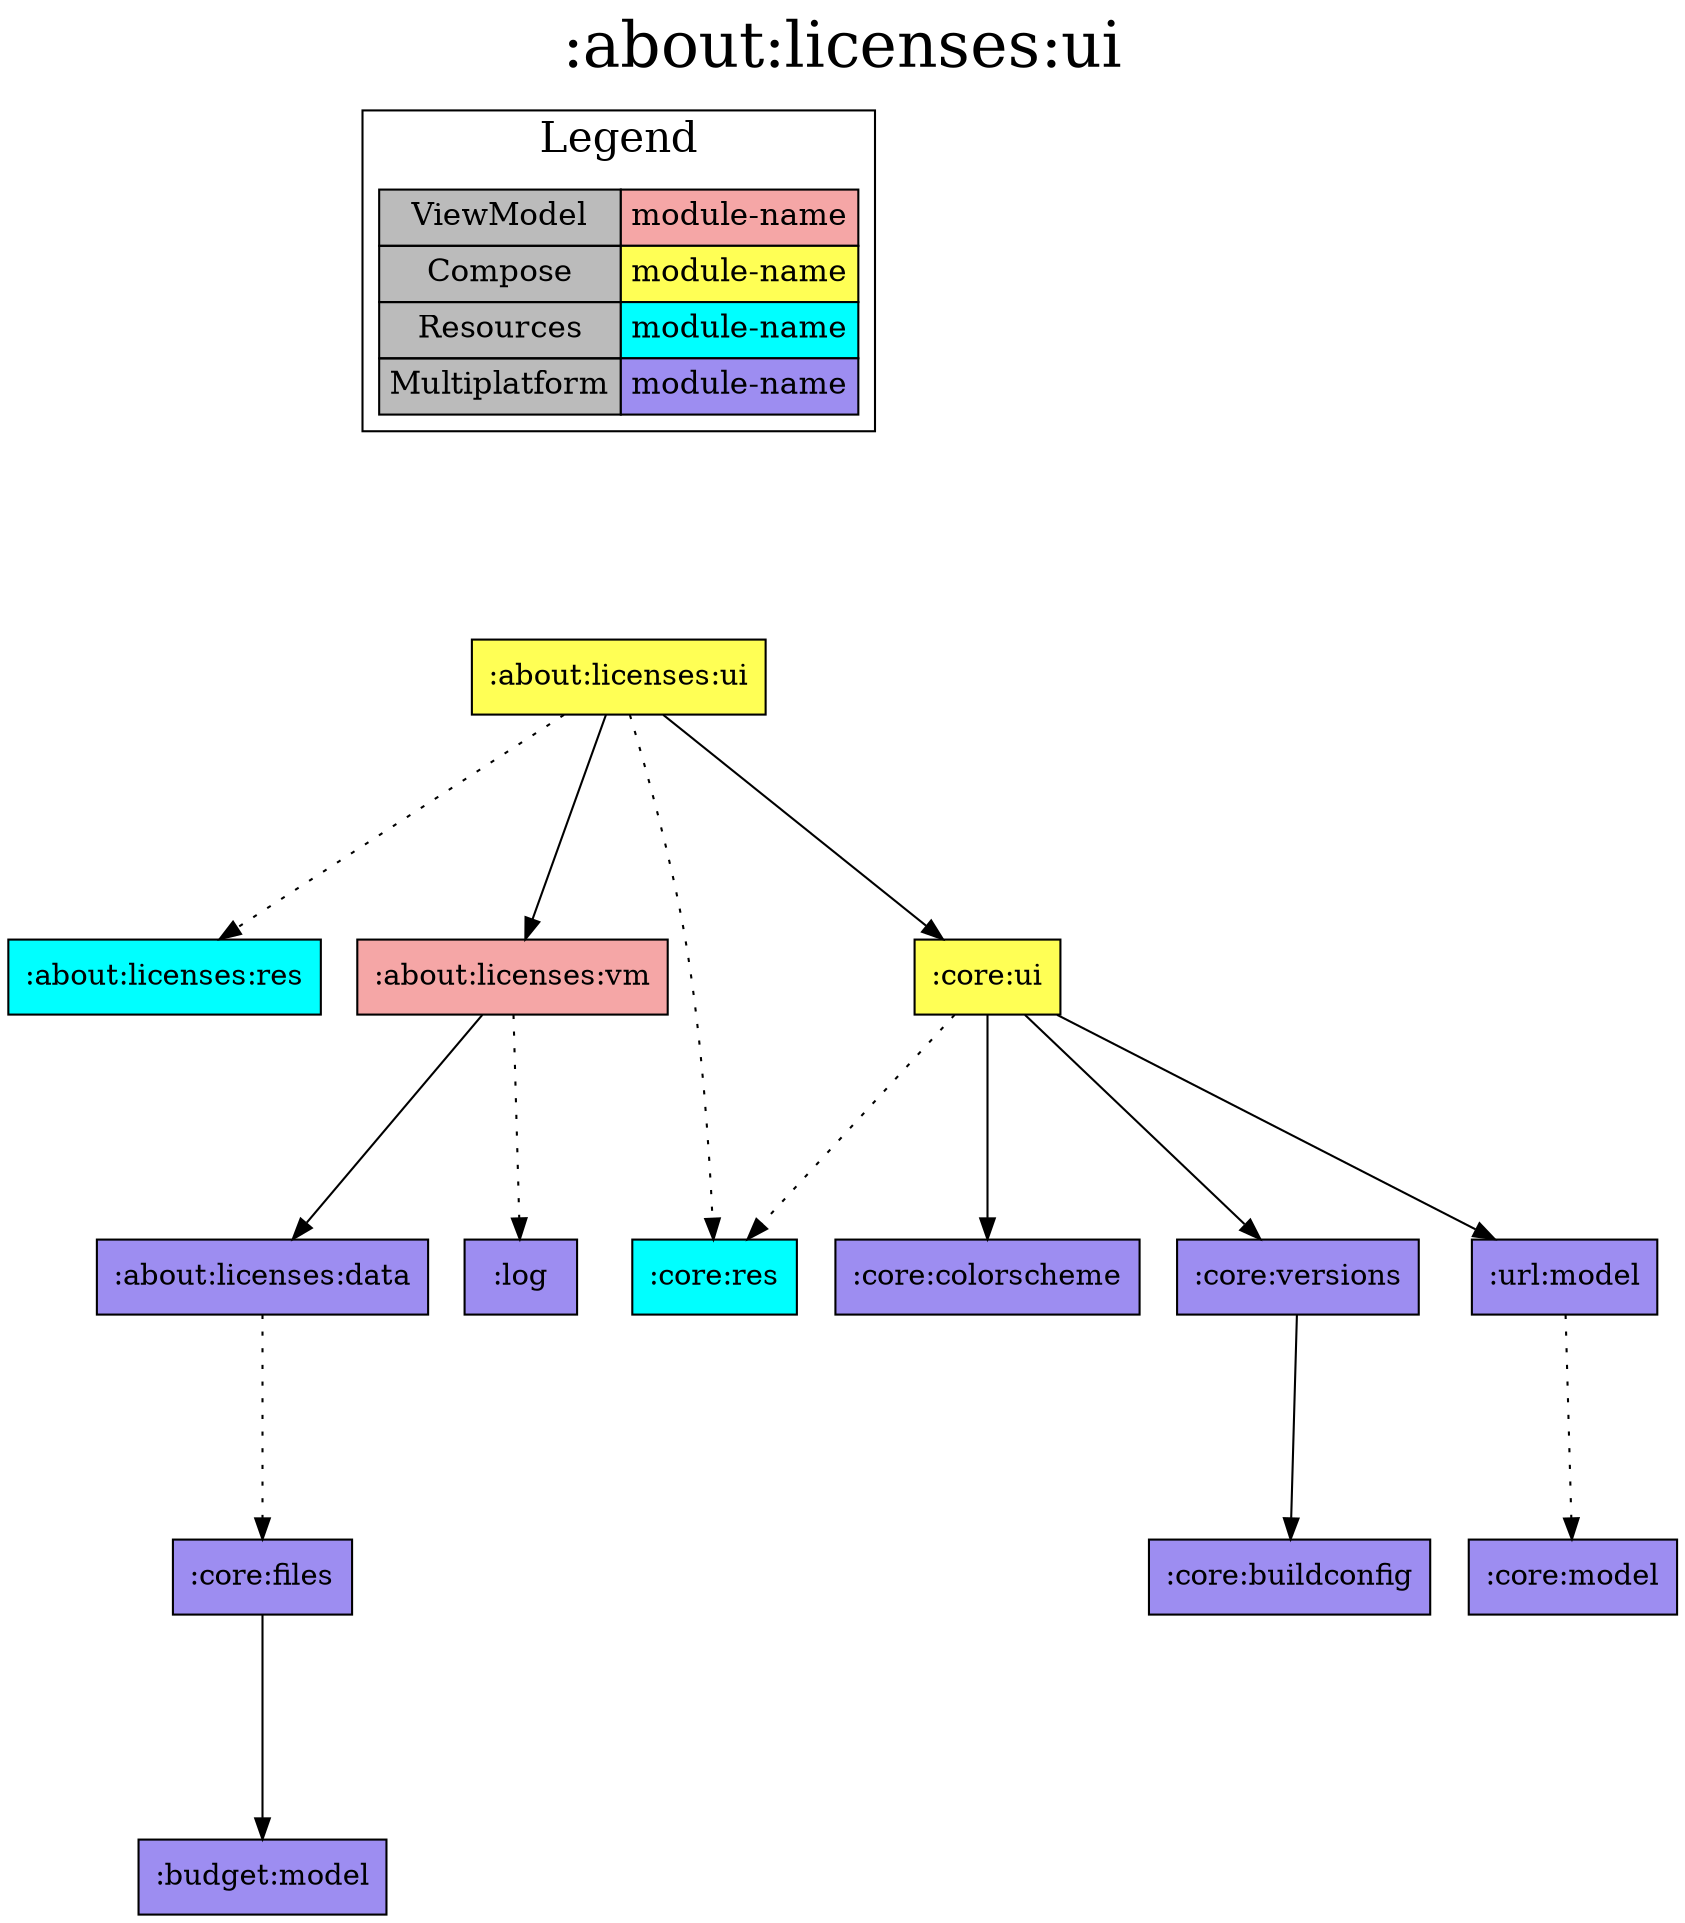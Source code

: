 digraph {
edge ["dir"="forward"]
graph ["dpi"="100","label"=":about:licenses:ui","labelloc"="t","fontsize"="30","ranksep"="1.5","rankdir"="TB"]
node ["style"="filled"]
":about:licenses:data" ["fillcolor"="#9D8DF1","shape"="box"]
":about:licenses:res" ["fillcolor"="#00FFFF","shape"="box"]
":about:licenses:ui" ["fillcolor"="#FFFF55","shape"="box"]
":about:licenses:vm" ["fillcolor"="#F5A6A6","shape"="box"]
":budget:model" ["fillcolor"="#9D8DF1","shape"="box"]
":core:buildconfig" ["fillcolor"="#9D8DF1","shape"="box"]
":core:colorscheme" ["fillcolor"="#9D8DF1","shape"="box"]
":core:files" ["fillcolor"="#9D8DF1","shape"="box"]
":core:model" ["fillcolor"="#9D8DF1","shape"="box"]
":core:res" ["fillcolor"="#00FFFF","shape"="box"]
":core:ui" ["fillcolor"="#FFFF55","shape"="box"]
":core:versions" ["fillcolor"="#9D8DF1","shape"="box"]
":log" ["fillcolor"="#9D8DF1","shape"="box"]
":url:model" ["fillcolor"="#9D8DF1","shape"="box"]
{
edge ["dir"="none"]
graph ["rank"="same"]
}
":about:licenses:data" -> ":core:files" ["style"="dotted"]
":about:licenses:ui" -> ":about:licenses:res" ["style"="dotted"]
":about:licenses:ui" -> ":about:licenses:vm"
":about:licenses:ui" -> ":core:res" ["style"="dotted"]
":about:licenses:ui" -> ":core:ui"
":about:licenses:vm" -> ":about:licenses:data"
":about:licenses:vm" -> ":log" ["style"="dotted"]
":core:files" -> ":budget:model"
":core:ui" -> ":core:colorscheme"
":core:ui" -> ":core:res" ["style"="dotted"]
":core:ui" -> ":core:versions"
":core:ui" -> ":url:model"
":core:versions" -> ":core:buildconfig"
":url:model" -> ":core:model" ["style"="dotted"]
subgraph "cluster_legend" {
edge ["dir"="none"]
graph ["label"="Legend","fontsize"="20"]
"Legend" ["style"="filled","fillcolor"="#bbbbbb","shape"="none","margin"="0","fontsize"="15","label"=<
<TABLE BORDER="0" CELLBORDER="1" CELLSPACING="0" CELLPADDING="4">
<TR><TD>ViewModel</TD><TD BGCOLOR="#F5A6A6">module-name</TD></TR>
<TR><TD>Compose</TD><TD BGCOLOR="#FFFF55">module-name</TD></TR>
<TR><TD>Resources</TD><TD BGCOLOR="#00FFFF">module-name</TD></TR>
<TR><TD>Multiplatform</TD><TD BGCOLOR="#9D8DF1">module-name</TD></TR>
</TABLE>
>]
} -> ":about:licenses:ui" ["style"="invis"]
}
